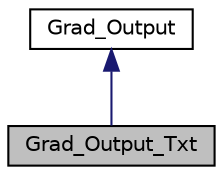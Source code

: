 digraph "Grad_Output_Txt"
{
  edge [fontname="Helvetica",fontsize="10",labelfontname="Helvetica",labelfontsize="10"];
  node [fontname="Helvetica",fontsize="10",shape=record];
  Node1 [label="Grad_Output_Txt",height=0.2,width=0.4,color="black", fillcolor="grey75", style="filled", fontcolor="black"];
  Node2 -> Node1 [dir="back",color="midnightblue",fontsize="10",style="solid",fontname="Helvetica"];
  Node2 [label="Grad_Output",height=0.2,width=0.4,color="black", fillcolor="white", style="filled",URL="$class_grad___output.html",tooltip="Interface for writing the output of the solver to file. "];
}
